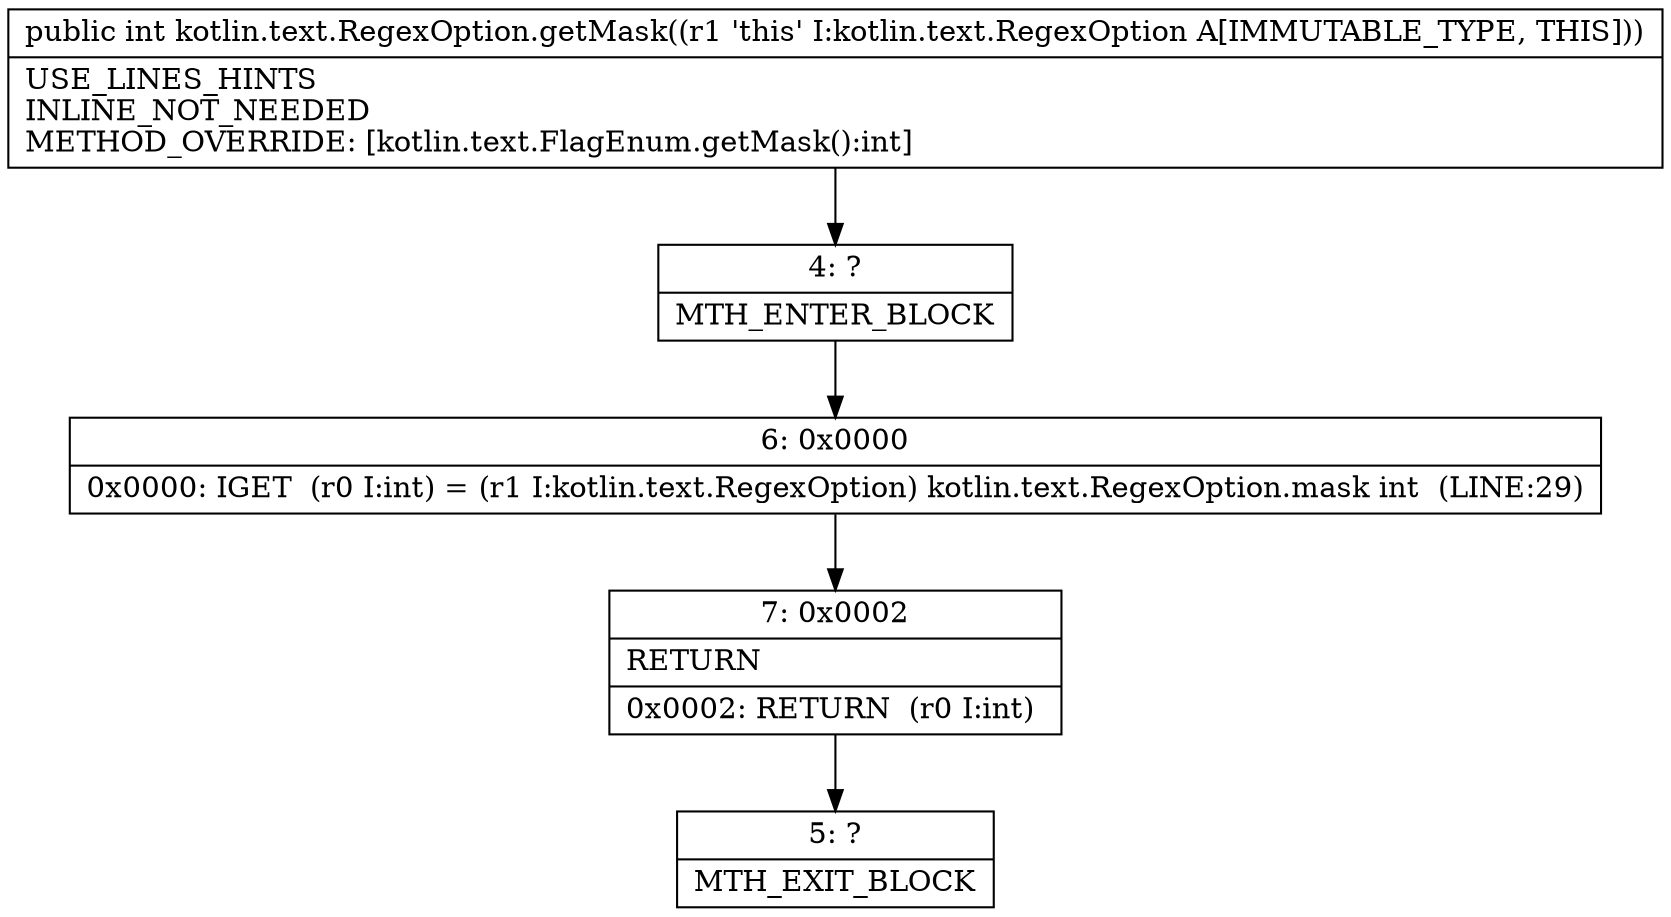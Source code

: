 digraph "CFG forkotlin.text.RegexOption.getMask()I" {
Node_4 [shape=record,label="{4\:\ ?|MTH_ENTER_BLOCK\l}"];
Node_6 [shape=record,label="{6\:\ 0x0000|0x0000: IGET  (r0 I:int) = (r1 I:kotlin.text.RegexOption) kotlin.text.RegexOption.mask int  (LINE:29)\l}"];
Node_7 [shape=record,label="{7\:\ 0x0002|RETURN\l|0x0002: RETURN  (r0 I:int) \l}"];
Node_5 [shape=record,label="{5\:\ ?|MTH_EXIT_BLOCK\l}"];
MethodNode[shape=record,label="{public int kotlin.text.RegexOption.getMask((r1 'this' I:kotlin.text.RegexOption A[IMMUTABLE_TYPE, THIS]))  | USE_LINES_HINTS\lINLINE_NOT_NEEDED\lMETHOD_OVERRIDE: [kotlin.text.FlagEnum.getMask():int]\l}"];
MethodNode -> Node_4;Node_4 -> Node_6;
Node_6 -> Node_7;
Node_7 -> Node_5;
}

